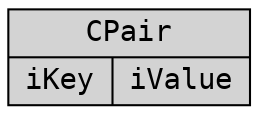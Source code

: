 // GraphViz picture: CPair vizualization, by: Pety 2017
// $Id: CPair.gv 2 2017-11-06 10:01:25Z petyovsky $

digraph CHashMapPrimitive
	{
	rankdir = "LR";
	node
		[
		shape = "record",
		fontname = "Courier",
		style = "filled"
		];

	CPair
		[
		label = "<Name> CPair | {<Key> iKey | <Value> iValue}",
		tooltip = "Pair with key and value",
		URL = "\ref CPair"
		];

	}
